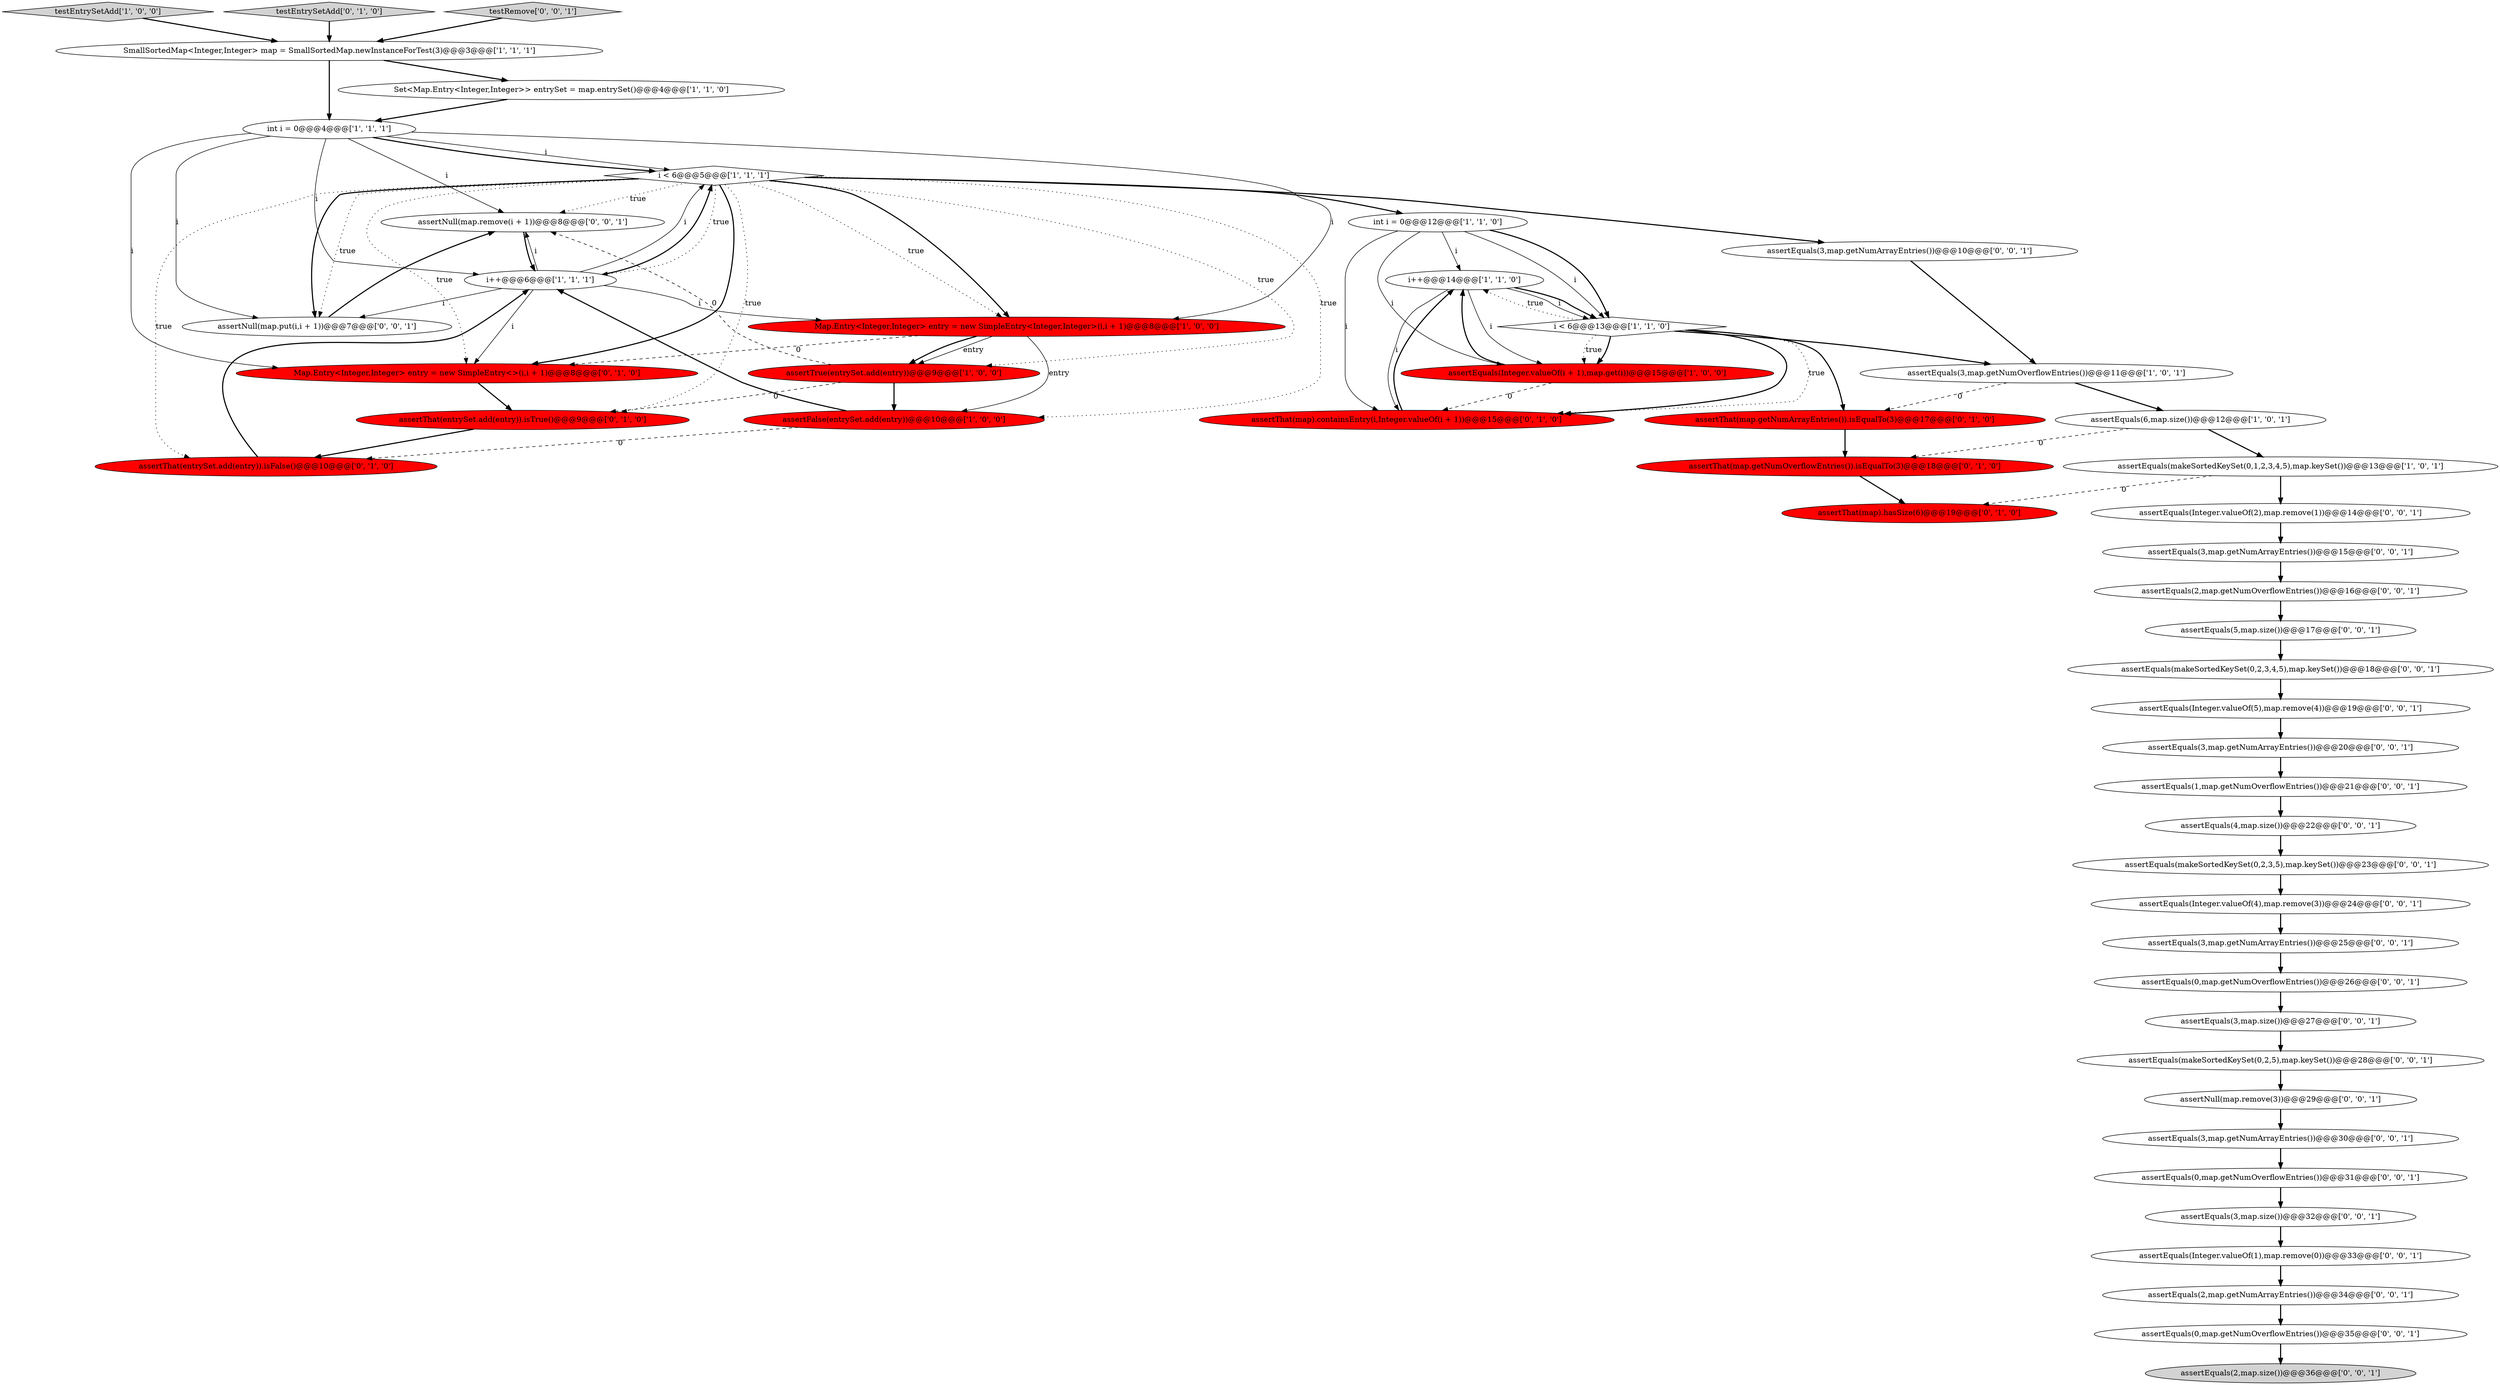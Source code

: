 digraph {
15 [style = filled, label = "i++@@@14@@@['1', '1', '0']", fillcolor = white, shape = ellipse image = "AAA0AAABBB1BBB"];
49 [style = filled, label = "assertEquals(2,map.getNumOverflowEntries())@@@16@@@['0', '0', '1']", fillcolor = white, shape = ellipse image = "AAA0AAABBB3BBB"];
11 [style = filled, label = "int i = 0@@@12@@@['1', '1', '0']", fillcolor = white, shape = ellipse image = "AAA0AAABBB1BBB"];
9 [style = filled, label = "testEntrySetAdd['1', '0', '0']", fillcolor = lightgray, shape = diamond image = "AAA0AAABBB1BBB"];
17 [style = filled, label = "assertThat(map.getNumOverflowEntries()).isEqualTo(3)@@@18@@@['0', '1', '0']", fillcolor = red, shape = ellipse image = "AAA1AAABBB2BBB"];
20 [style = filled, label = "assertThat(map).containsEntry(i,Integer.valueOf(i + 1))@@@15@@@['0', '1', '0']", fillcolor = red, shape = ellipse image = "AAA1AAABBB2BBB"];
6 [style = filled, label = "i < 6@@@13@@@['1', '1', '0']", fillcolor = white, shape = diamond image = "AAA0AAABBB1BBB"];
34 [style = filled, label = "assertEquals(3,map.getNumArrayEntries())@@@15@@@['0', '0', '1']", fillcolor = white, shape = ellipse image = "AAA0AAABBB3BBB"];
41 [style = filled, label = "assertEquals(Integer.valueOf(1),map.remove(0))@@@33@@@['0', '0', '1']", fillcolor = white, shape = ellipse image = "AAA0AAABBB3BBB"];
7 [style = filled, label = "int i = 0@@@4@@@['1', '1', '1']", fillcolor = white, shape = ellipse image = "AAA0AAABBB1BBB"];
27 [style = filled, label = "assertNull(map.remove(i + 1))@@@8@@@['0', '0', '1']", fillcolor = white, shape = ellipse image = "AAA0AAABBB3BBB"];
1 [style = filled, label = "assertEquals(6,map.size())@@@12@@@['1', '0', '1']", fillcolor = white, shape = ellipse image = "AAA0AAABBB1BBB"];
2 [style = filled, label = "Map.Entry<Integer,Integer> entry = new SimpleEntry<Integer,Integer>(i,i + 1)@@@8@@@['1', '0', '0']", fillcolor = red, shape = ellipse image = "AAA1AAABBB1BBB"];
26 [style = filled, label = "assertEquals(0,map.getNumOverflowEntries())@@@35@@@['0', '0', '1']", fillcolor = white, shape = ellipse image = "AAA0AAABBB3BBB"];
47 [style = filled, label = "assertEquals(Integer.valueOf(4),map.remove(3))@@@24@@@['0', '0', '1']", fillcolor = white, shape = ellipse image = "AAA0AAABBB3BBB"];
10 [style = filled, label = "SmallSortedMap<Integer,Integer> map = SmallSortedMap.newInstanceForTest(3)@@@3@@@['1', '1', '1']", fillcolor = white, shape = ellipse image = "AAA0AAABBB1BBB"];
29 [style = filled, label = "assertEquals(makeSortedKeySet(0,2,3,4,5),map.keySet())@@@18@@@['0', '0', '1']", fillcolor = white, shape = ellipse image = "AAA0AAABBB3BBB"];
5 [style = filled, label = "Set<Map.Entry<Integer,Integer>> entrySet = map.entrySet()@@@4@@@['1', '1', '0']", fillcolor = white, shape = ellipse image = "AAA0AAABBB1BBB"];
22 [style = filled, label = "assertThat(entrySet.add(entry)).isFalse()@@@10@@@['0', '1', '0']", fillcolor = red, shape = ellipse image = "AAA1AAABBB2BBB"];
40 [style = filled, label = "assertEquals(3,map.size())@@@32@@@['0', '0', '1']", fillcolor = white, shape = ellipse image = "AAA0AAABBB3BBB"];
35 [style = filled, label = "assertEquals(3,map.getNumArrayEntries())@@@25@@@['0', '0', '1']", fillcolor = white, shape = ellipse image = "AAA0AAABBB3BBB"];
13 [style = filled, label = "i++@@@6@@@['1', '1', '1']", fillcolor = white, shape = ellipse image = "AAA0AAABBB1BBB"];
39 [style = filled, label = "assertEquals(Integer.valueOf(5),map.remove(4))@@@19@@@['0', '0', '1']", fillcolor = white, shape = ellipse image = "AAA0AAABBB3BBB"];
31 [style = filled, label = "assertEquals(Integer.valueOf(2),map.remove(1))@@@14@@@['0', '0', '1']", fillcolor = white, shape = ellipse image = "AAA0AAABBB3BBB"];
43 [style = filled, label = "assertEquals(3,map.getNumArrayEntries())@@@30@@@['0', '0', '1']", fillcolor = white, shape = ellipse image = "AAA0AAABBB3BBB"];
50 [style = filled, label = "assertEquals(0,map.getNumOverflowEntries())@@@26@@@['0', '0', '1']", fillcolor = white, shape = ellipse image = "AAA0AAABBB3BBB"];
16 [style = filled, label = "assertThat(map).hasSize(6)@@@19@@@['0', '1', '0']", fillcolor = red, shape = ellipse image = "AAA1AAABBB2BBB"];
14 [style = filled, label = "assertFalse(entrySet.add(entry))@@@10@@@['1', '0', '0']", fillcolor = red, shape = ellipse image = "AAA1AAABBB1BBB"];
24 [style = filled, label = "assertEquals(5,map.size())@@@17@@@['0', '0', '1']", fillcolor = white, shape = ellipse image = "AAA0AAABBB3BBB"];
4 [style = filled, label = "assertEquals(makeSortedKeySet(0,1,2,3,4,5),map.keySet())@@@13@@@['1', '0', '1']", fillcolor = white, shape = ellipse image = "AAA0AAABBB1BBB"];
32 [style = filled, label = "assertEquals(3,map.size())@@@27@@@['0', '0', '1']", fillcolor = white, shape = ellipse image = "AAA0AAABBB3BBB"];
36 [style = filled, label = "assertEquals(0,map.getNumOverflowEntries())@@@31@@@['0', '0', '1']", fillcolor = white, shape = ellipse image = "AAA0AAABBB3BBB"];
18 [style = filled, label = "assertThat(map.getNumArrayEntries()).isEqualTo(3)@@@17@@@['0', '1', '0']", fillcolor = red, shape = ellipse image = "AAA1AAABBB2BBB"];
19 [style = filled, label = "assertThat(entrySet.add(entry)).isTrue()@@@9@@@['0', '1', '0']", fillcolor = red, shape = ellipse image = "AAA1AAABBB2BBB"];
23 [style = filled, label = "testEntrySetAdd['0', '1', '0']", fillcolor = lightgray, shape = diamond image = "AAA0AAABBB2BBB"];
38 [style = filled, label = "testRemove['0', '0', '1']", fillcolor = lightgray, shape = diamond image = "AAA0AAABBB3BBB"];
48 [style = filled, label = "assertNull(map.remove(3))@@@29@@@['0', '0', '1']", fillcolor = white, shape = ellipse image = "AAA0AAABBB3BBB"];
37 [style = filled, label = "assertEquals(makeSortedKeySet(0,2,3,5),map.keySet())@@@23@@@['0', '0', '1']", fillcolor = white, shape = ellipse image = "AAA0AAABBB3BBB"];
30 [style = filled, label = "assertEquals(2,map.getNumArrayEntries())@@@34@@@['0', '0', '1']", fillcolor = white, shape = ellipse image = "AAA0AAABBB3BBB"];
42 [style = filled, label = "assertEquals(makeSortedKeySet(0,2,5),map.keySet())@@@28@@@['0', '0', '1']", fillcolor = white, shape = ellipse image = "AAA0AAABBB3BBB"];
12 [style = filled, label = "i < 6@@@5@@@['1', '1', '1']", fillcolor = white, shape = diamond image = "AAA0AAABBB1BBB"];
21 [style = filled, label = "Map.Entry<Integer,Integer> entry = new SimpleEntry<>(i,i + 1)@@@8@@@['0', '1', '0']", fillcolor = red, shape = ellipse image = "AAA1AAABBB2BBB"];
3 [style = filled, label = "assertEquals(Integer.valueOf(i + 1),map.get(i))@@@15@@@['1', '0', '0']", fillcolor = red, shape = ellipse image = "AAA1AAABBB1BBB"];
44 [style = filled, label = "assertNull(map.put(i,i + 1))@@@7@@@['0', '0', '1']", fillcolor = white, shape = ellipse image = "AAA0AAABBB3BBB"];
0 [style = filled, label = "assertEquals(3,map.getNumOverflowEntries())@@@11@@@['1', '0', '1']", fillcolor = white, shape = ellipse image = "AAA0AAABBB1BBB"];
28 [style = filled, label = "assertEquals(1,map.getNumOverflowEntries())@@@21@@@['0', '0', '1']", fillcolor = white, shape = ellipse image = "AAA0AAABBB3BBB"];
46 [style = filled, label = "assertEquals(3,map.getNumArrayEntries())@@@20@@@['0', '0', '1']", fillcolor = white, shape = ellipse image = "AAA0AAABBB3BBB"];
8 [style = filled, label = "assertTrue(entrySet.add(entry))@@@9@@@['1', '0', '0']", fillcolor = red, shape = ellipse image = "AAA1AAABBB1BBB"];
25 [style = filled, label = "assertEquals(2,map.size())@@@36@@@['0', '0', '1']", fillcolor = lightgray, shape = ellipse image = "AAA0AAABBB3BBB"];
33 [style = filled, label = "assertEquals(4,map.size())@@@22@@@['0', '0', '1']", fillcolor = white, shape = ellipse image = "AAA0AAABBB3BBB"];
45 [style = filled, label = "assertEquals(3,map.getNumArrayEntries())@@@10@@@['0', '0', '1']", fillcolor = white, shape = ellipse image = "AAA0AAABBB3BBB"];
27->13 [style = bold, label=""];
50->32 [style = bold, label=""];
6->3 [style = bold, label=""];
12->45 [style = bold, label=""];
4->16 [style = dashed, label="0"];
12->44 [style = bold, label=""];
12->8 [style = dotted, label="true"];
42->48 [style = bold, label=""];
11->20 [style = solid, label="i"];
9->10 [style = bold, label=""];
12->21 [style = dotted, label="true"];
7->13 [style = solid, label="i"];
49->24 [style = bold, label=""];
12->2 [style = bold, label=""];
11->6 [style = solid, label="i"];
2->8 [style = solid, label="entry"];
35->50 [style = bold, label=""];
48->43 [style = bold, label=""];
2->14 [style = solid, label="entry"];
45->0 [style = bold, label=""];
6->3 [style = dotted, label="true"];
20->15 [style = bold, label=""];
22->13 [style = bold, label=""];
17->16 [style = bold, label=""];
6->15 [style = dotted, label="true"];
1->4 [style = bold, label=""];
13->21 [style = solid, label="i"];
21->19 [style = bold, label=""];
29->39 [style = bold, label=""];
12->21 [style = bold, label=""];
12->44 [style = dotted, label="true"];
30->26 [style = bold, label=""];
12->11 [style = bold, label=""];
12->2 [style = dotted, label="true"];
14->22 [style = dashed, label="0"];
11->3 [style = solid, label="i"];
7->21 [style = solid, label="i"];
10->7 [style = bold, label=""];
13->12 [style = solid, label="i"];
15->6 [style = solid, label="i"];
6->20 [style = dotted, label="true"];
7->12 [style = solid, label="i"];
12->27 [style = dotted, label="true"];
41->30 [style = bold, label=""];
12->22 [style = dotted, label="true"];
13->12 [style = bold, label=""];
2->21 [style = dashed, label="0"];
12->19 [style = dotted, label="true"];
7->27 [style = solid, label="i"];
23->10 [style = bold, label=""];
5->7 [style = bold, label=""];
32->42 [style = bold, label=""];
19->22 [style = bold, label=""];
37->47 [style = bold, label=""];
36->40 [style = bold, label=""];
39->46 [style = bold, label=""];
46->28 [style = bold, label=""];
7->2 [style = solid, label="i"];
34->49 [style = bold, label=""];
6->18 [style = bold, label=""];
43->36 [style = bold, label=""];
8->14 [style = bold, label=""];
31->34 [style = bold, label=""];
6->20 [style = bold, label=""];
4->31 [style = bold, label=""];
12->13 [style = dotted, label="true"];
13->2 [style = solid, label="i"];
10->5 [style = bold, label=""];
13->27 [style = solid, label="i"];
0->1 [style = bold, label=""];
14->13 [style = bold, label=""];
33->37 [style = bold, label=""];
15->20 [style = solid, label="i"];
8->19 [style = dashed, label="0"];
7->12 [style = bold, label=""];
38->10 [style = bold, label=""];
11->6 [style = bold, label=""];
26->25 [style = bold, label=""];
18->17 [style = bold, label=""];
15->6 [style = bold, label=""];
6->0 [style = bold, label=""];
3->15 [style = bold, label=""];
24->29 [style = bold, label=""];
47->35 [style = bold, label=""];
11->15 [style = solid, label="i"];
15->3 [style = solid, label="i"];
12->14 [style = dotted, label="true"];
7->44 [style = solid, label="i"];
13->44 [style = solid, label="i"];
1->17 [style = dashed, label="0"];
28->33 [style = bold, label=""];
3->20 [style = dashed, label="0"];
40->41 [style = bold, label=""];
0->18 [style = dashed, label="0"];
8->27 [style = dashed, label="0"];
44->27 [style = bold, label=""];
2->8 [style = bold, label=""];
}
